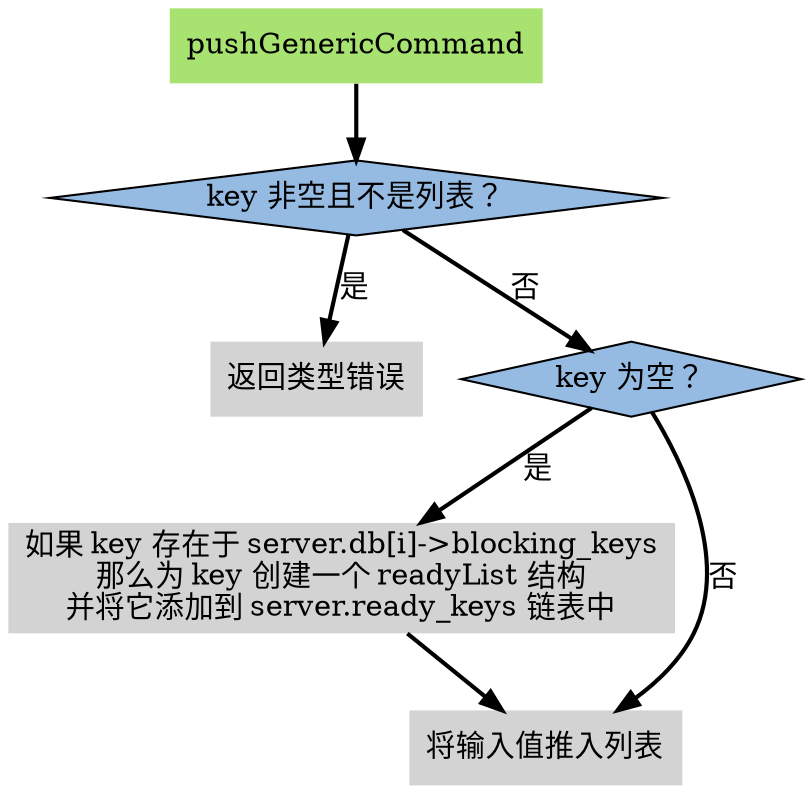 digraph push_generic_command {
    
    node [shape = plaintext, style = filled];

    edge [style = bold];

    /*
    lpush [label = "LPUSH key value [value ...]"];
    rpush [label = "RPUSH key value [value ...]"];
    linsert [label = "LINSERT key BEFORE\|AFTER pivot value"];
    */

    pushGenericCommand [label = "pushGenericCommand", fillcolor = "#A8E270"];

    key_wrong_type_or_not [label = "key 非空且不是列表？", shape = diamond, fillcolor = "#95BBE3"];

    return_wrong_type_error [label = "返回类型错误"];

    key_empty_or_not [label = "key 为空？", shape = diamond, fillcolor = "#95BBE3"];

    // call_signal_list_as_ready [label = "调用 signalListAsReady"];

    add_key_to_ready_list_if_need [label = "如果 key 存在于 server.db[i]-\>blocking_keys\n那么为 key 创建一个 readyList 结构\n并将它添加到 server.ready_keys 链表中"];

    push_value_to_list [label = "将输入值推入列表"];

    /*
    lpush -> pushGenericCommand;
    rpush -> pushGenericCommand;
    linsert -> pushGenericCommand;
    */

    pushGenericCommand -> key_wrong_type_or_not;

    key_wrong_type_or_not -> return_wrong_type_error [label = "是"];

    key_wrong_type_or_not -> key_empty_or_not [label = "否"];

    // key_empty_or_not -> call_signal_list_as_ready [label = "是"];

    // call_signal_list_as_ready -> add_key_to_ready_list_if_need;

    key_empty_or_not -> add_key_to_ready_list_if_need [label = "是"];

    key_empty_or_not -> push_value_to_list [label = "否"];
    add_key_to_ready_list_if_need -> push_value_to_list;
}
